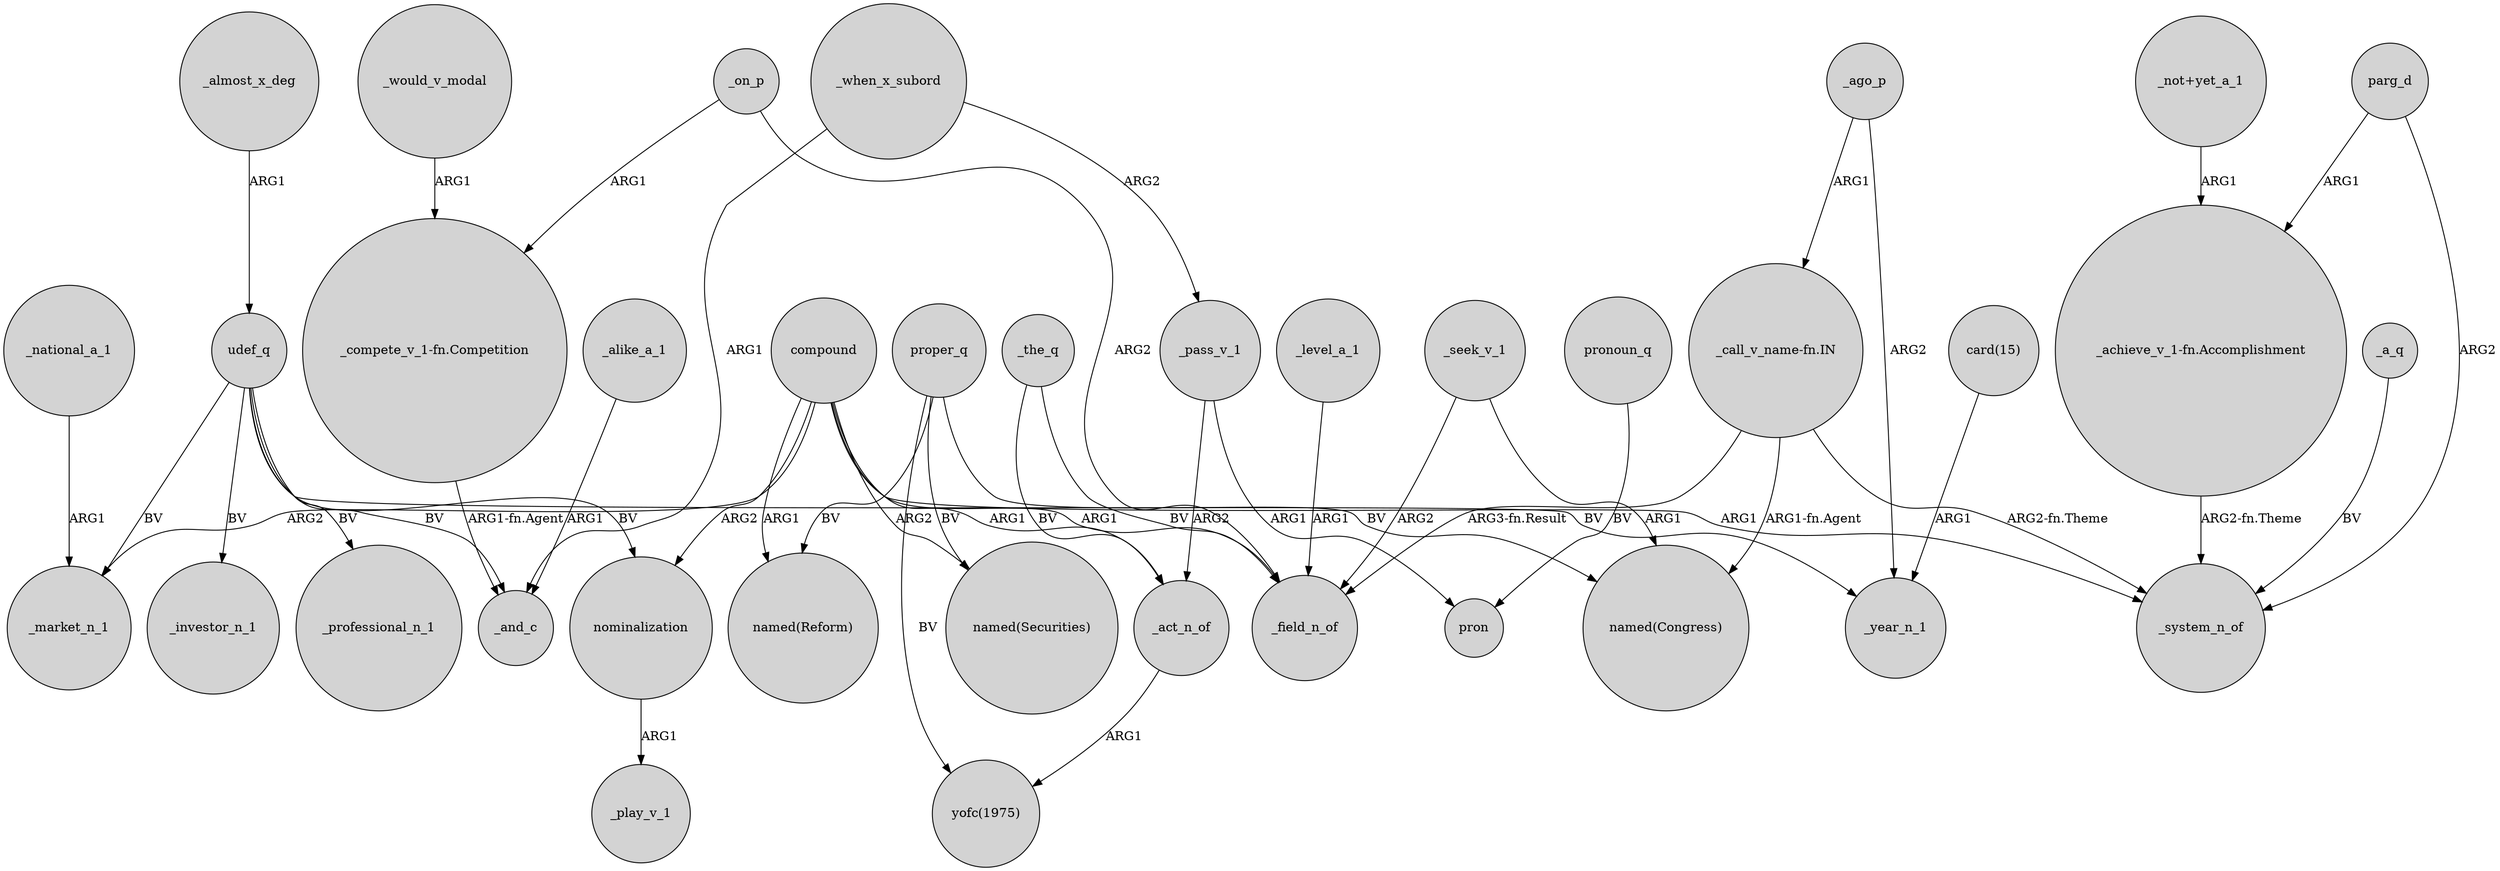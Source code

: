 digraph {
	node [shape=circle style=filled]
	compound -> _market_n_1 [label=ARG2]
	"_call_v_name-fn.IN" -> _field_n_of [label="ARG3-fn.Result"]
	_alike_a_1 -> _and_c [label=ARG1]
	udef_q -> _investor_n_1 [label=BV]
	_national_a_1 -> _market_n_1 [label=ARG1]
	"_compete_v_1-fn.Competition" -> _and_c [label="ARG1-fn.Agent"]
	compound -> _system_n_of [label=ARG1]
	proper_q -> "named(Reform)" [label=BV]
	_level_a_1 -> _field_n_of [label=ARG1]
	proper_q -> "yofc(1975)" [label=BV]
	_the_q -> _act_n_of [label=BV]
	_seek_v_1 -> _field_n_of [label=ARG2]
	_almost_x_deg -> udef_q [label=ARG1]
	"card(15)" -> _year_n_1 [label=ARG1]
	"_not+yet_a_1" -> "_achieve_v_1-fn.Accomplishment" [label=ARG1]
	compound -> nominalization [label=ARG2]
	_would_v_modal -> "_compete_v_1-fn.Competition" [label=ARG1]
	udef_q -> _market_n_1 [label=BV]
	nominalization -> _play_v_1 [label=ARG1]
	_act_n_of -> "yofc(1975)" [label=ARG1]
	proper_q -> "named(Congress)" [label=BV]
	parg_d -> _system_n_of [label=ARG2]
	pronoun_q -> pron [label=BV]
	_ago_p -> _year_n_1 [label=ARG2]
	_ago_p -> "_call_v_name-fn.IN" [label=ARG1]
	_on_p -> _field_n_of [label=ARG2]
	compound -> _field_n_of [label=ARG1]
	"_call_v_name-fn.IN" -> "named(Congress)" [label="ARG1-fn.Agent"]
	_the_q -> _field_n_of [label=BV]
	compound -> "named(Reform)" [label=ARG1]
	_when_x_subord -> _and_c [label=ARG1]
	"_call_v_name-fn.IN" -> _system_n_of [label="ARG2-fn.Theme"]
	udef_q -> _professional_n_1 [label=BV]
	_pass_v_1 -> _act_n_of [label=ARG2]
	compound -> "named(Securities)" [label=ARG2]
	proper_q -> "named(Securities)" [label=BV]
	udef_q -> nominalization [label=BV]
	_on_p -> "_compete_v_1-fn.Competition" [label=ARG1]
	_when_x_subord -> _pass_v_1 [label=ARG2]
	_a_q -> _system_n_of [label=BV]
	"_achieve_v_1-fn.Accomplishment" -> _system_n_of [label="ARG2-fn.Theme"]
	udef_q -> _year_n_1 [label=BV]
	_pass_v_1 -> pron [label=ARG1]
	_seek_v_1 -> "named(Congress)" [label=ARG1]
	udef_q -> _and_c [label=BV]
	parg_d -> "_achieve_v_1-fn.Accomplishment" [label=ARG1]
	compound -> _act_n_of [label=ARG1]
}
